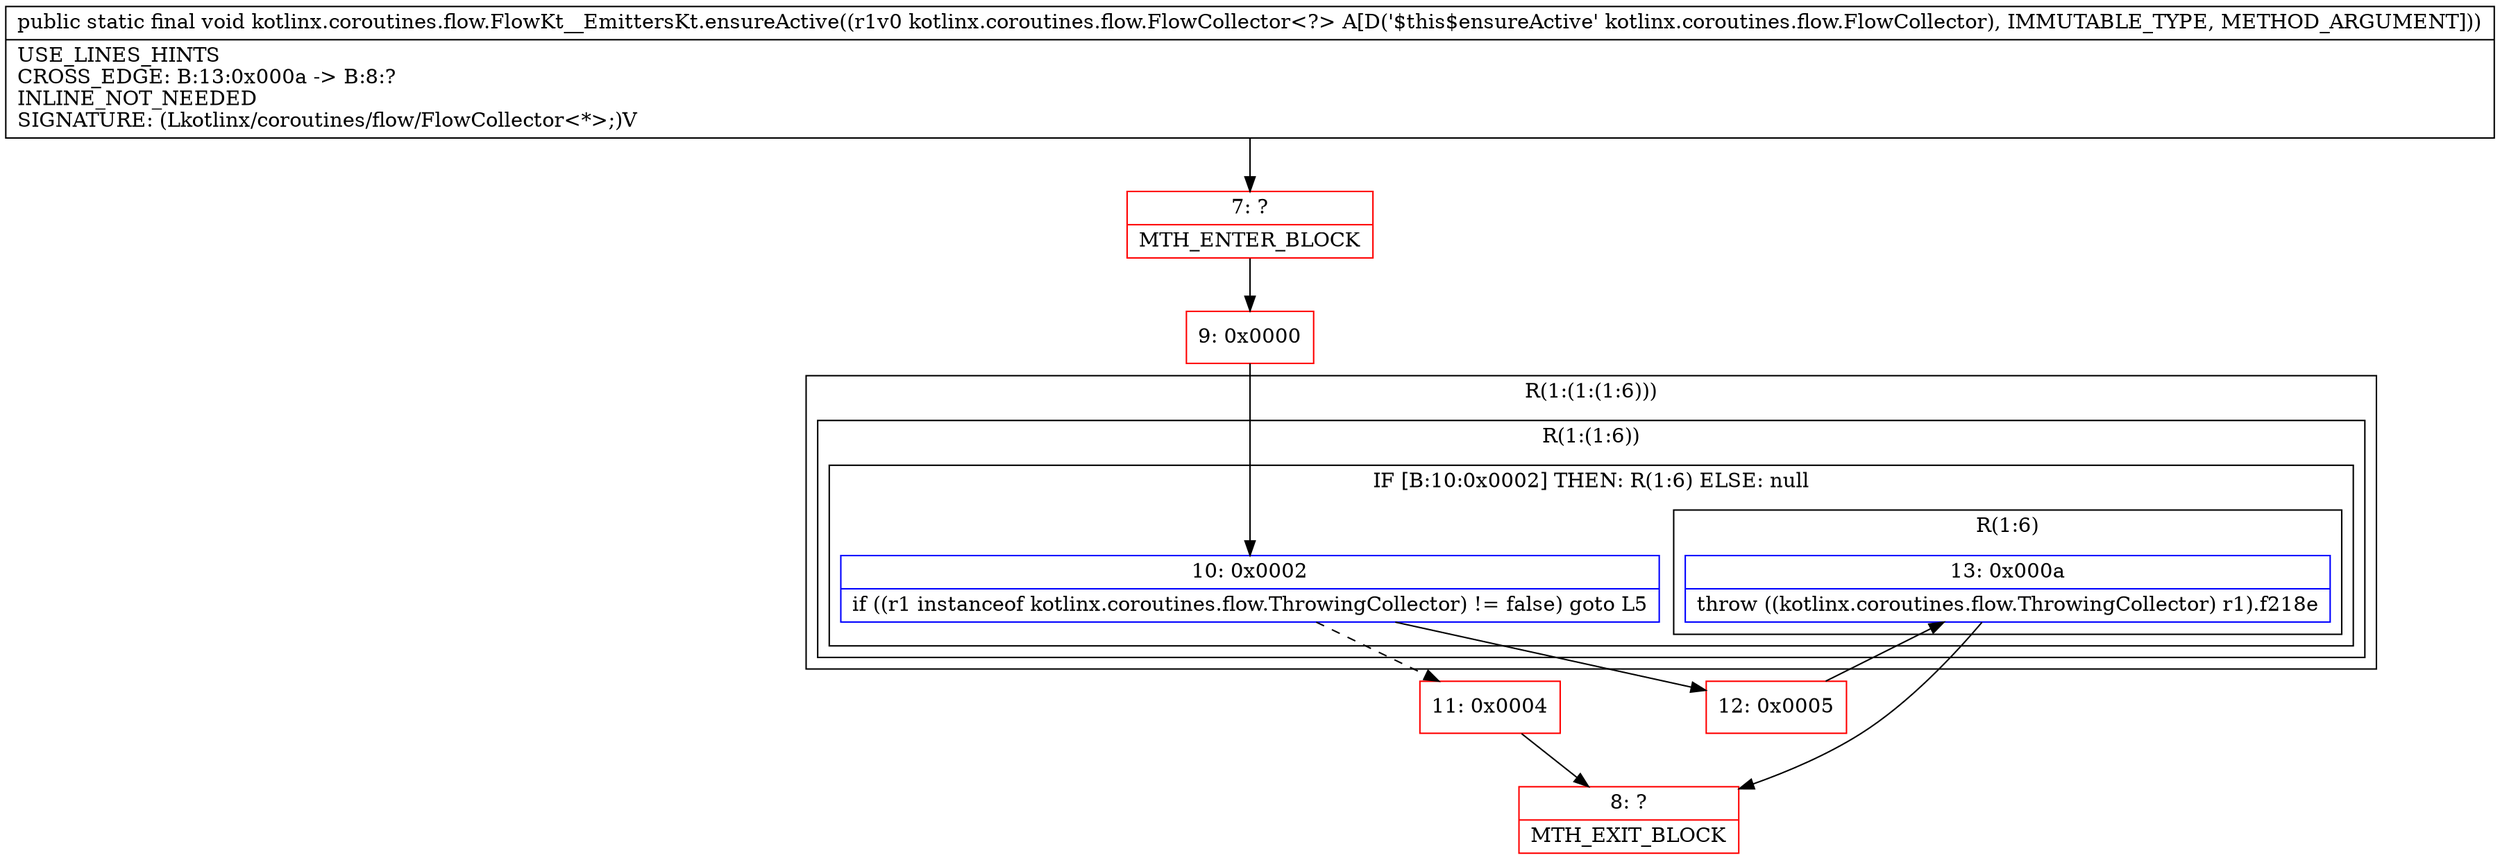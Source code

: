 digraph "CFG forkotlinx.coroutines.flow.FlowKt__EmittersKt.ensureActive(Lkotlinx\/coroutines\/flow\/FlowCollector;)V" {
subgraph cluster_Region_948583004 {
label = "R(1:(1:(1:6)))";
node [shape=record,color=blue];
subgraph cluster_Region_1476920599 {
label = "R(1:(1:6))";
node [shape=record,color=blue];
subgraph cluster_IfRegion_1657254285 {
label = "IF [B:10:0x0002] THEN: R(1:6) ELSE: null";
node [shape=record,color=blue];
Node_10 [shape=record,label="{10\:\ 0x0002|if ((r1 instanceof kotlinx.coroutines.flow.ThrowingCollector) != false) goto L5\l}"];
subgraph cluster_Region_835118437 {
label = "R(1:6)";
node [shape=record,color=blue];
Node_13 [shape=record,label="{13\:\ 0x000a|throw ((kotlinx.coroutines.flow.ThrowingCollector) r1).f218e\l}"];
}
}
}
}
Node_7 [shape=record,color=red,label="{7\:\ ?|MTH_ENTER_BLOCK\l}"];
Node_9 [shape=record,color=red,label="{9\:\ 0x0000}"];
Node_11 [shape=record,color=red,label="{11\:\ 0x0004}"];
Node_8 [shape=record,color=red,label="{8\:\ ?|MTH_EXIT_BLOCK\l}"];
Node_12 [shape=record,color=red,label="{12\:\ 0x0005}"];
MethodNode[shape=record,label="{public static final void kotlinx.coroutines.flow.FlowKt__EmittersKt.ensureActive((r1v0 kotlinx.coroutines.flow.FlowCollector\<?\> A[D('$this$ensureActive' kotlinx.coroutines.flow.FlowCollector), IMMUTABLE_TYPE, METHOD_ARGUMENT]))  | USE_LINES_HINTS\lCROSS_EDGE: B:13:0x000a \-\> B:8:?\lINLINE_NOT_NEEDED\lSIGNATURE: (Lkotlinx\/coroutines\/flow\/FlowCollector\<*\>;)V\l}"];
MethodNode -> Node_7;Node_10 -> Node_11[style=dashed];
Node_10 -> Node_12;
Node_13 -> Node_8;
Node_7 -> Node_9;
Node_9 -> Node_10;
Node_11 -> Node_8;
Node_12 -> Node_13;
}

